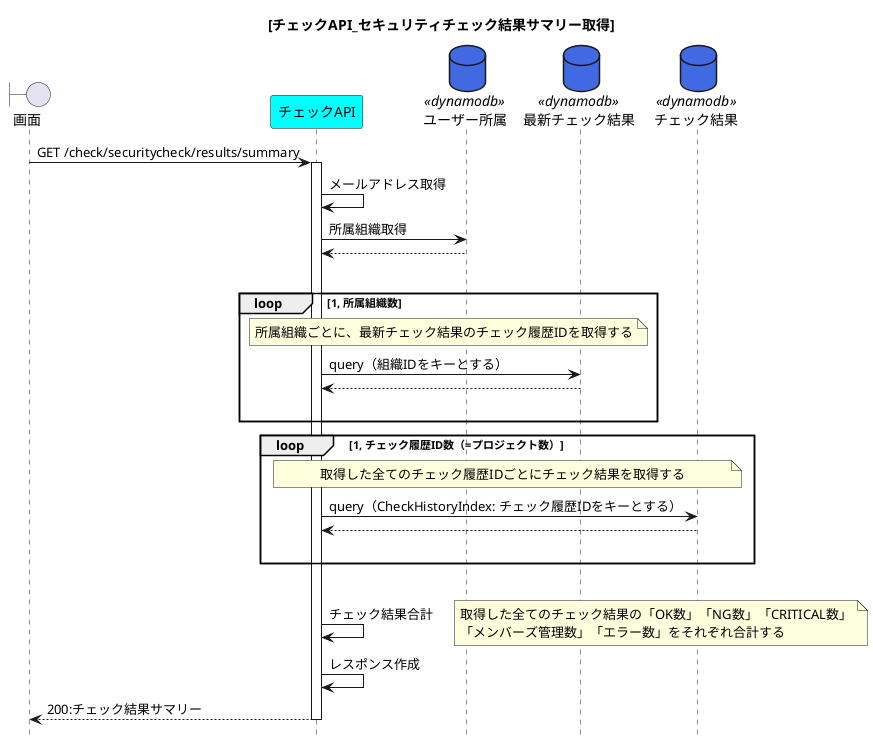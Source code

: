 @startuml{API_チェック_セキュリティチェック結果サマリー取得.png}
title [チェックAPI_セキュリティチェック結果サマリー取得]
hide footbox

boundary 画面 as view
participant チェックAPI as api_check #cyan
database ユーザー所属 as table_affiliation <<dynamodb>> #royalblue
database 最新チェック結果 as table_latest_check <<dynamodb>> #royalblue
database チェック結果 as table_check_result <<dynamodb>> #royalblue

view -> api_check :GET /check/securitycheck/results/summary
activate api_check
    api_check -> api_check :メールアドレス取得
    api_check -> table_affiliation :所属組織取得
    table_affiliation --> api_check
    |||
    loop 1, 所属組織数
        note over api_check, table_latest_check :所属組織ごとに、最新チェック結果のチェック履歴IDを取得する
        api_check -> table_latest_check :query（組織IDをキーとする）
        table_latest_check --> api_check
        |||
    end
    loop 1, チェック履歴ID数（=プロジェクト数）
        note over api_check, table_check_result :取得した全てのチェック履歴IDごとにチェック結果を取得する
        api_check -> table_check_result :query（CheckHistoryIndex: チェック履歴IDをキーとする）
        table_check_result --> api_check
        |||
    end
    |||
    api_check -> api_check :チェック結果合計 
    note right :取得した全てのチェック結果の「OK数」「NG数」「CRITICAL数」\n「メンバーズ管理数」「エラー数」をそれぞれ合計する
    api_check -> api_check :レスポンス作成
    api_check --> view :200:チェック結果サマリー
deactivate api_check

@enduml
